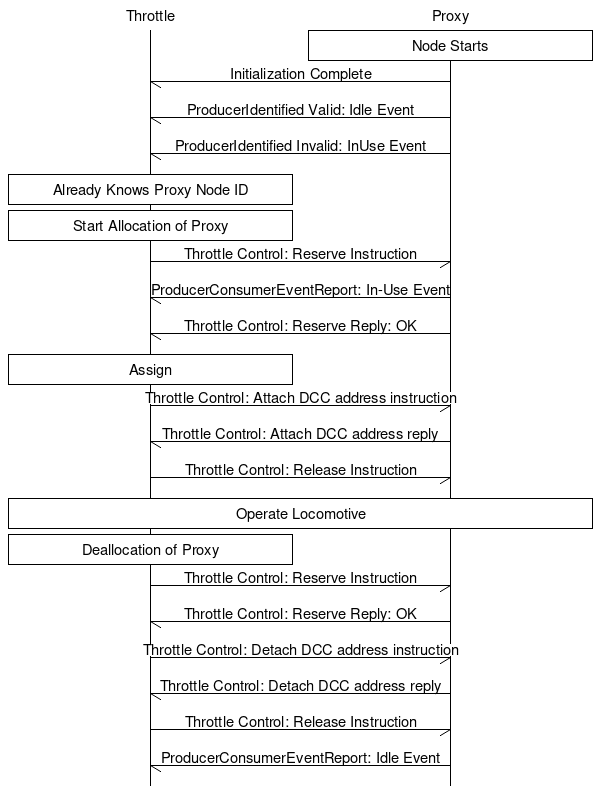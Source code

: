 # MSC for normal allocation & deallocation of a throttle control proxy
msc {

  t [label="Throttle"], p [label="Proxy"];


  p box p [label="Node Starts"];
  

  p->* [ label = "Initialization Complete" ] ;
  p->* [ label = "ProducerIdentified Valid: Idle Event" ] ;
  p->* [ label = "ProducerIdentified Invalid: InUse Event" ] ;

  t box t [label="Already Knows Proxy Node ID"];

  t box t [label="Start Allocation of Proxy"];

  t->p [ label = "Throttle Control: Reserve Instruction" ] ;

  p->* [ label = "ProducerConsumerEventReport: In-Use Event" ] ;
  p->t [ label = "Throttle Control: Reserve Reply: OK" ] ;

  t box t [label="Assign"];

  t->p [ label = "Throttle Control: Attach DCC address instruction" ] ;
  p->t [ label = "Throttle Control: Attach DCC address reply" ] ;

  t->p [ label = "Throttle Control: Release Instruction" ] ;

  t box p [label="Operate Locomotive"];

  t box t [label="Deallocation of Proxy"];

  t->p [ label = "Throttle Control: Reserve Instruction" ] ;
  p->t [ label = "Throttle Control: Reserve Reply: OK" ] ;

  t->p [ label = "Throttle Control: Detach DCC address instruction" ] ;
  p->t [ label = "Throttle Control: Detach DCC address reply" ] ;
  
  t->p [ label = "Throttle Control: Release Instruction" ] ;

  p->* [ label = "ProducerConsumerEventReport: Idle Event" ] ;
}
